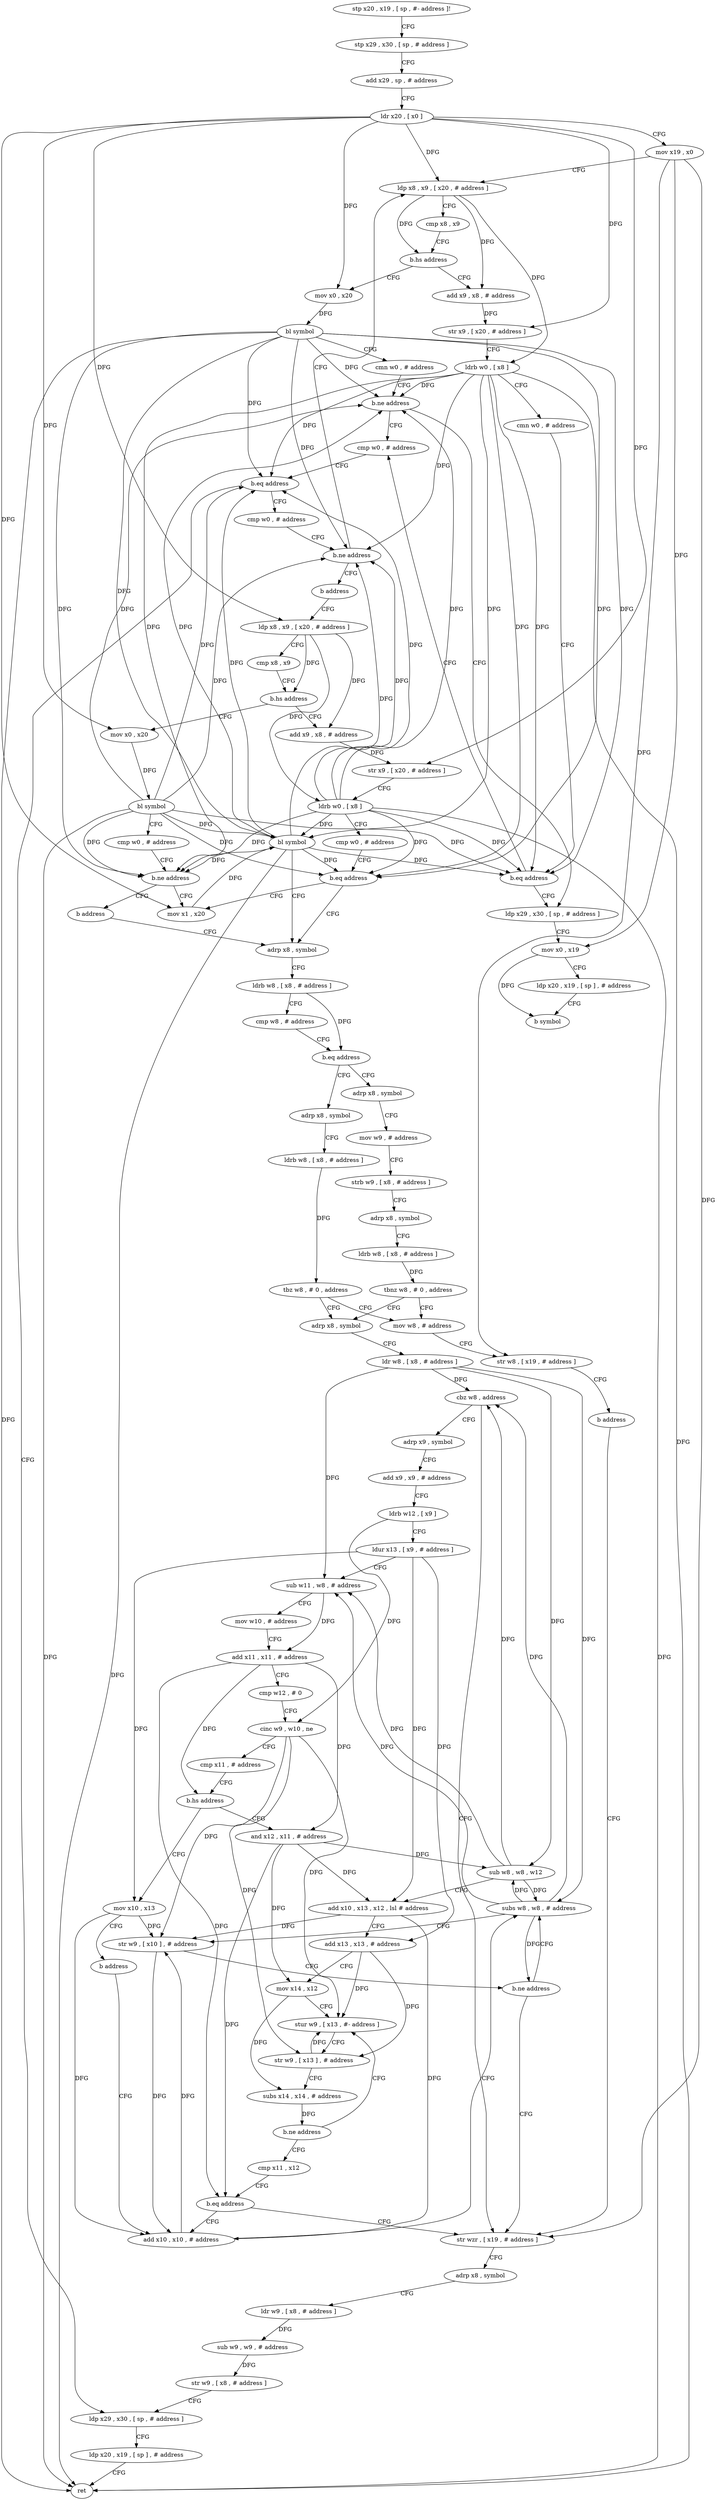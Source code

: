 digraph "func" {
"4220492" [label = "stp x20 , x19 , [ sp , #- address ]!" ]
"4220496" [label = "stp x29 , x30 , [ sp , # address ]" ]
"4220500" [label = "add x29 , sp , # address" ]
"4220504" [label = "ldr x20 , [ x0 ]" ]
"4220508" [label = "mov x19 , x0" ]
"4220512" [label = "ldp x8 , x9 , [ x20 , # address ]" ]
"4220564" [label = "mov x0 , x20" ]
"4220568" [label = "bl symbol" ]
"4220572" [label = "cmn w0 , # address" ]
"4220576" [label = "b.ne address" ]
"4220544" [label = "cmp w0 , # address" ]
"4220580" [label = "ldp x29 , x30 , [ sp , # address ]" ]
"4220524" [label = "add x9 , x8 , # address" ]
"4220528" [label = "str x9 , [ x20 , # address ]" ]
"4220532" [label = "ldrb w0 , [ x8 ]" ]
"4220536" [label = "cmn w0 , # address" ]
"4220540" [label = "b.eq address" ]
"4220548" [label = "b.eq address" ]
"4220844" [label = "ldp x29 , x30 , [ sp , # address ]" ]
"4220552" [label = "cmp w0 , # address" ]
"4220584" [label = "mov x0 , x19" ]
"4220588" [label = "ldp x20 , x19 , [ sp ] , # address" ]
"4220592" [label = "b symbol" ]
"4220848" [label = "ldp x20 , x19 , [ sp ] , # address" ]
"4220852" [label = "ret" ]
"4220556" [label = "b.ne address" ]
"4220560" [label = "b address" ]
"4220516" [label = "cmp x8 , x9" ]
"4220520" [label = "b.hs address" ]
"4220596" [label = "ldp x8 , x9 , [ x20 , # address ]" ]
"4220600" [label = "cmp x8 , x9" ]
"4220604" [label = "b.hs address" ]
"4220856" [label = "mov x0 , x20" ]
"4220608" [label = "add x9 , x8 , # address" ]
"4220860" [label = "bl symbol" ]
"4220864" [label = "cmp w0 , # address" ]
"4220868" [label = "b.ne address" ]
"4220628" [label = "mov x1 , x20" ]
"4220872" [label = "b address" ]
"4220612" [label = "str x9 , [ x20 , # address ]" ]
"4220616" [label = "ldrb w0 , [ x8 ]" ]
"4220620" [label = "cmp w0 , # address" ]
"4220624" [label = "b.eq address" ]
"4220636" [label = "adrp x8 , symbol" ]
"4220632" [label = "bl symbol" ]
"4220640" [label = "ldrb w8 , [ x8 , # address ]" ]
"4220644" [label = "cmp w8 , # address" ]
"4220648" [label = "b.eq address" ]
"4220676" [label = "adrp x8 , symbol" ]
"4220652" [label = "adrp x8 , symbol" ]
"4220680" [label = "mov w9 , # address" ]
"4220684" [label = "strb w9 , [ x8 , # address ]" ]
"4220688" [label = "adrp x8 , symbol" ]
"4220692" [label = "ldrb w8 , [ x8 , # address ]" ]
"4220696" [label = "tbnz w8 , # 0 , address" ]
"4220664" [label = "mov w8 , # address" ]
"4220700" [label = "adrp x8 , symbol" ]
"4220656" [label = "ldrb w8 , [ x8 , # address ]" ]
"4220660" [label = "tbz w8 , # 0 , address" ]
"4220668" [label = "str w8 , [ x19 , # address ]" ]
"4220672" [label = "b address" ]
"4220824" [label = "str wzr , [ x19 , # address ]" ]
"4220704" [label = "ldr w8 , [ x8 , # address ]" ]
"4220708" [label = "cbz w8 , address" ]
"4220712" [label = "adrp x9 , symbol" ]
"4220828" [label = "adrp x8 , symbol" ]
"4220832" [label = "ldr w9 , [ x8 , # address ]" ]
"4220836" [label = "sub w9 , w9 , # address" ]
"4220840" [label = "str w9 , [ x8 , # address ]" ]
"4220716" [label = "add x9 , x9 , # address" ]
"4220720" [label = "ldrb w12 , [ x9 ]" ]
"4220724" [label = "ldur x13 , [ x9 , # address ]" ]
"4220728" [label = "sub w11 , w8 , # address" ]
"4220732" [label = "mov w10 , # address" ]
"4220736" [label = "add x11 , x11 , # address" ]
"4220740" [label = "cmp w12 , # 0" ]
"4220744" [label = "cinc w9 , w10 , ne" ]
"4220748" [label = "cmp x11 , # address" ]
"4220752" [label = "b.hs address" ]
"4220764" [label = "and x12 , x11 , # address" ]
"4220756" [label = "mov x10 , x13" ]
"4220768" [label = "sub w8 , w8 , w12" ]
"4220772" [label = "add x10 , x13 , x12 , lsl # address" ]
"4220776" [label = "add x13 , x13 , # address" ]
"4220780" [label = "mov x14 , x12" ]
"4220784" [label = "stur w9 , [ x13 , #- address ]" ]
"4220760" [label = "b address" ]
"4220808" [label = "add x10 , x10 , # address" ]
"4220788" [label = "str w9 , [ x13 ] , # address" ]
"4220792" [label = "subs x14 , x14 , # address" ]
"4220796" [label = "b.ne address" ]
"4220800" [label = "cmp x11 , x12" ]
"4220804" [label = "b.eq address" ]
"4220812" [label = "subs w8 , w8 , # address" ]
"4220816" [label = "str w9 , [ x10 ] , # address" ]
"4220820" [label = "b.ne address" ]
"4220492" -> "4220496" [ label = "CFG" ]
"4220496" -> "4220500" [ label = "CFG" ]
"4220500" -> "4220504" [ label = "CFG" ]
"4220504" -> "4220508" [ label = "CFG" ]
"4220504" -> "4220512" [ label = "DFG" ]
"4220504" -> "4220564" [ label = "DFG" ]
"4220504" -> "4220528" [ label = "DFG" ]
"4220504" -> "4220596" [ label = "DFG" ]
"4220504" -> "4220856" [ label = "DFG" ]
"4220504" -> "4220612" [ label = "DFG" ]
"4220504" -> "4220628" [ label = "DFG" ]
"4220508" -> "4220512" [ label = "CFG" ]
"4220508" -> "4220584" [ label = "DFG" ]
"4220508" -> "4220668" [ label = "DFG" ]
"4220508" -> "4220824" [ label = "DFG" ]
"4220512" -> "4220516" [ label = "CFG" ]
"4220512" -> "4220520" [ label = "DFG" ]
"4220512" -> "4220524" [ label = "DFG" ]
"4220512" -> "4220532" [ label = "DFG" ]
"4220564" -> "4220568" [ label = "DFG" ]
"4220568" -> "4220572" [ label = "CFG" ]
"4220568" -> "4220576" [ label = "DFG" ]
"4220568" -> "4220540" [ label = "DFG" ]
"4220568" -> "4220548" [ label = "DFG" ]
"4220568" -> "4220852" [ label = "DFG" ]
"4220568" -> "4220556" [ label = "DFG" ]
"4220568" -> "4220868" [ label = "DFG" ]
"4220568" -> "4220624" [ label = "DFG" ]
"4220568" -> "4220632" [ label = "DFG" ]
"4220572" -> "4220576" [ label = "CFG" ]
"4220576" -> "4220544" [ label = "CFG" ]
"4220576" -> "4220580" [ label = "CFG" ]
"4220544" -> "4220548" [ label = "CFG" ]
"4220580" -> "4220584" [ label = "CFG" ]
"4220524" -> "4220528" [ label = "DFG" ]
"4220528" -> "4220532" [ label = "CFG" ]
"4220532" -> "4220536" [ label = "CFG" ]
"4220532" -> "4220576" [ label = "DFG" ]
"4220532" -> "4220540" [ label = "DFG" ]
"4220532" -> "4220548" [ label = "DFG" ]
"4220532" -> "4220852" [ label = "DFG" ]
"4220532" -> "4220556" [ label = "DFG" ]
"4220532" -> "4220868" [ label = "DFG" ]
"4220532" -> "4220624" [ label = "DFG" ]
"4220532" -> "4220632" [ label = "DFG" ]
"4220536" -> "4220540" [ label = "CFG" ]
"4220540" -> "4220580" [ label = "CFG" ]
"4220540" -> "4220544" [ label = "CFG" ]
"4220548" -> "4220844" [ label = "CFG" ]
"4220548" -> "4220552" [ label = "CFG" ]
"4220844" -> "4220848" [ label = "CFG" ]
"4220552" -> "4220556" [ label = "CFG" ]
"4220584" -> "4220588" [ label = "CFG" ]
"4220584" -> "4220592" [ label = "DFG" ]
"4220588" -> "4220592" [ label = "CFG" ]
"4220848" -> "4220852" [ label = "CFG" ]
"4220556" -> "4220512" [ label = "CFG" ]
"4220556" -> "4220560" [ label = "CFG" ]
"4220560" -> "4220596" [ label = "CFG" ]
"4220516" -> "4220520" [ label = "CFG" ]
"4220520" -> "4220564" [ label = "CFG" ]
"4220520" -> "4220524" [ label = "CFG" ]
"4220596" -> "4220600" [ label = "CFG" ]
"4220596" -> "4220604" [ label = "DFG" ]
"4220596" -> "4220608" [ label = "DFG" ]
"4220596" -> "4220616" [ label = "DFG" ]
"4220600" -> "4220604" [ label = "CFG" ]
"4220604" -> "4220856" [ label = "CFG" ]
"4220604" -> "4220608" [ label = "CFG" ]
"4220856" -> "4220860" [ label = "DFG" ]
"4220608" -> "4220612" [ label = "DFG" ]
"4220860" -> "4220864" [ label = "CFG" ]
"4220860" -> "4220576" [ label = "DFG" ]
"4220860" -> "4220540" [ label = "DFG" ]
"4220860" -> "4220548" [ label = "DFG" ]
"4220860" -> "4220556" [ label = "DFG" ]
"4220860" -> "4220852" [ label = "DFG" ]
"4220860" -> "4220868" [ label = "DFG" ]
"4220860" -> "4220624" [ label = "DFG" ]
"4220860" -> "4220632" [ label = "DFG" ]
"4220864" -> "4220868" [ label = "CFG" ]
"4220868" -> "4220628" [ label = "CFG" ]
"4220868" -> "4220872" [ label = "CFG" ]
"4220628" -> "4220632" [ label = "DFG" ]
"4220872" -> "4220636" [ label = "CFG" ]
"4220612" -> "4220616" [ label = "CFG" ]
"4220616" -> "4220620" [ label = "CFG" ]
"4220616" -> "4220576" [ label = "DFG" ]
"4220616" -> "4220540" [ label = "DFG" ]
"4220616" -> "4220548" [ label = "DFG" ]
"4220616" -> "4220556" [ label = "DFG" ]
"4220616" -> "4220868" [ label = "DFG" ]
"4220616" -> "4220852" [ label = "DFG" ]
"4220616" -> "4220624" [ label = "DFG" ]
"4220616" -> "4220632" [ label = "DFG" ]
"4220620" -> "4220624" [ label = "CFG" ]
"4220624" -> "4220636" [ label = "CFG" ]
"4220624" -> "4220628" [ label = "CFG" ]
"4220636" -> "4220640" [ label = "CFG" ]
"4220632" -> "4220636" [ label = "CFG" ]
"4220632" -> "4220576" [ label = "DFG" ]
"4220632" -> "4220540" [ label = "DFG" ]
"4220632" -> "4220548" [ label = "DFG" ]
"4220632" -> "4220556" [ label = "DFG" ]
"4220632" -> "4220868" [ label = "DFG" ]
"4220632" -> "4220624" [ label = "DFG" ]
"4220632" -> "4220852" [ label = "DFG" ]
"4220640" -> "4220644" [ label = "CFG" ]
"4220640" -> "4220648" [ label = "DFG" ]
"4220644" -> "4220648" [ label = "CFG" ]
"4220648" -> "4220676" [ label = "CFG" ]
"4220648" -> "4220652" [ label = "CFG" ]
"4220676" -> "4220680" [ label = "CFG" ]
"4220652" -> "4220656" [ label = "CFG" ]
"4220680" -> "4220684" [ label = "CFG" ]
"4220684" -> "4220688" [ label = "CFG" ]
"4220688" -> "4220692" [ label = "CFG" ]
"4220692" -> "4220696" [ label = "DFG" ]
"4220696" -> "4220664" [ label = "CFG" ]
"4220696" -> "4220700" [ label = "CFG" ]
"4220664" -> "4220668" [ label = "CFG" ]
"4220700" -> "4220704" [ label = "CFG" ]
"4220656" -> "4220660" [ label = "DFG" ]
"4220660" -> "4220700" [ label = "CFG" ]
"4220660" -> "4220664" [ label = "CFG" ]
"4220668" -> "4220672" [ label = "CFG" ]
"4220672" -> "4220824" [ label = "CFG" ]
"4220824" -> "4220828" [ label = "CFG" ]
"4220704" -> "4220708" [ label = "DFG" ]
"4220704" -> "4220728" [ label = "DFG" ]
"4220704" -> "4220768" [ label = "DFG" ]
"4220704" -> "4220812" [ label = "DFG" ]
"4220708" -> "4220824" [ label = "CFG" ]
"4220708" -> "4220712" [ label = "CFG" ]
"4220712" -> "4220716" [ label = "CFG" ]
"4220828" -> "4220832" [ label = "CFG" ]
"4220832" -> "4220836" [ label = "DFG" ]
"4220836" -> "4220840" [ label = "DFG" ]
"4220840" -> "4220844" [ label = "CFG" ]
"4220716" -> "4220720" [ label = "CFG" ]
"4220720" -> "4220724" [ label = "CFG" ]
"4220720" -> "4220744" [ label = "DFG" ]
"4220724" -> "4220728" [ label = "CFG" ]
"4220724" -> "4220772" [ label = "DFG" ]
"4220724" -> "4220776" [ label = "DFG" ]
"4220724" -> "4220756" [ label = "DFG" ]
"4220728" -> "4220732" [ label = "CFG" ]
"4220728" -> "4220736" [ label = "DFG" ]
"4220732" -> "4220736" [ label = "CFG" ]
"4220736" -> "4220740" [ label = "CFG" ]
"4220736" -> "4220752" [ label = "DFG" ]
"4220736" -> "4220764" [ label = "DFG" ]
"4220736" -> "4220804" [ label = "DFG" ]
"4220740" -> "4220744" [ label = "CFG" ]
"4220744" -> "4220748" [ label = "CFG" ]
"4220744" -> "4220784" [ label = "DFG" ]
"4220744" -> "4220788" [ label = "DFG" ]
"4220744" -> "4220816" [ label = "DFG" ]
"4220748" -> "4220752" [ label = "CFG" ]
"4220752" -> "4220764" [ label = "CFG" ]
"4220752" -> "4220756" [ label = "CFG" ]
"4220764" -> "4220768" [ label = "DFG" ]
"4220764" -> "4220772" [ label = "DFG" ]
"4220764" -> "4220780" [ label = "DFG" ]
"4220764" -> "4220804" [ label = "DFG" ]
"4220756" -> "4220760" [ label = "CFG" ]
"4220756" -> "4220808" [ label = "DFG" ]
"4220756" -> "4220816" [ label = "DFG" ]
"4220768" -> "4220772" [ label = "CFG" ]
"4220768" -> "4220708" [ label = "DFG" ]
"4220768" -> "4220728" [ label = "DFG" ]
"4220768" -> "4220812" [ label = "DFG" ]
"4220772" -> "4220776" [ label = "CFG" ]
"4220772" -> "4220808" [ label = "DFG" ]
"4220772" -> "4220816" [ label = "DFG" ]
"4220776" -> "4220780" [ label = "CFG" ]
"4220776" -> "4220784" [ label = "DFG" ]
"4220776" -> "4220788" [ label = "DFG" ]
"4220780" -> "4220784" [ label = "CFG" ]
"4220780" -> "4220792" [ label = "DFG" ]
"4220784" -> "4220788" [ label = "CFG" ]
"4220760" -> "4220808" [ label = "CFG" ]
"4220808" -> "4220812" [ label = "CFG" ]
"4220808" -> "4220816" [ label = "DFG" ]
"4220788" -> "4220792" [ label = "CFG" ]
"4220788" -> "4220784" [ label = "DFG" ]
"4220792" -> "4220796" [ label = "DFG" ]
"4220796" -> "4220784" [ label = "CFG" ]
"4220796" -> "4220800" [ label = "CFG" ]
"4220800" -> "4220804" [ label = "CFG" ]
"4220804" -> "4220824" [ label = "CFG" ]
"4220804" -> "4220808" [ label = "CFG" ]
"4220812" -> "4220816" [ label = "CFG" ]
"4220812" -> "4220708" [ label = "DFG" ]
"4220812" -> "4220728" [ label = "DFG" ]
"4220812" -> "4220768" [ label = "DFG" ]
"4220812" -> "4220820" [ label = "DFG" ]
"4220816" -> "4220820" [ label = "CFG" ]
"4220816" -> "4220808" [ label = "DFG" ]
"4220820" -> "4220812" [ label = "CFG" ]
"4220820" -> "4220824" [ label = "CFG" ]
}
